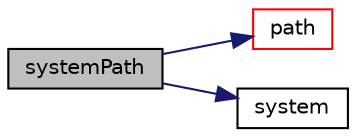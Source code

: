 digraph "systemPath"
{
  bgcolor="transparent";
  edge [fontname="Helvetica",fontsize="10",labelfontname="Helvetica",labelfontsize="10"];
  node [fontname="Helvetica",fontsize="10",shape=record];
  rankdir="LR";
  Node1 [label="systemPath",height=0.2,width=0.4,color="black", fillcolor="grey75", style="filled", fontcolor="black"];
  Node1 -> Node2 [color="midnightblue",fontsize="10",style="solid",fontname="Helvetica"];
  Node2 [label="path",height=0.2,width=0.4,color="red",URL="$a02609.html#a2db7691b348697844893a04d3110e3d5",tooltip="Return path. "];
  Node1 -> Node3 [color="midnightblue",fontsize="10",style="solid",fontname="Helvetica"];
  Node3 [label="system",height=0.2,width=0.4,color="black",URL="$a02609.html#a5f13b4302d1fa7edcca14b08917974fc",tooltip="Return system name. "];
}
